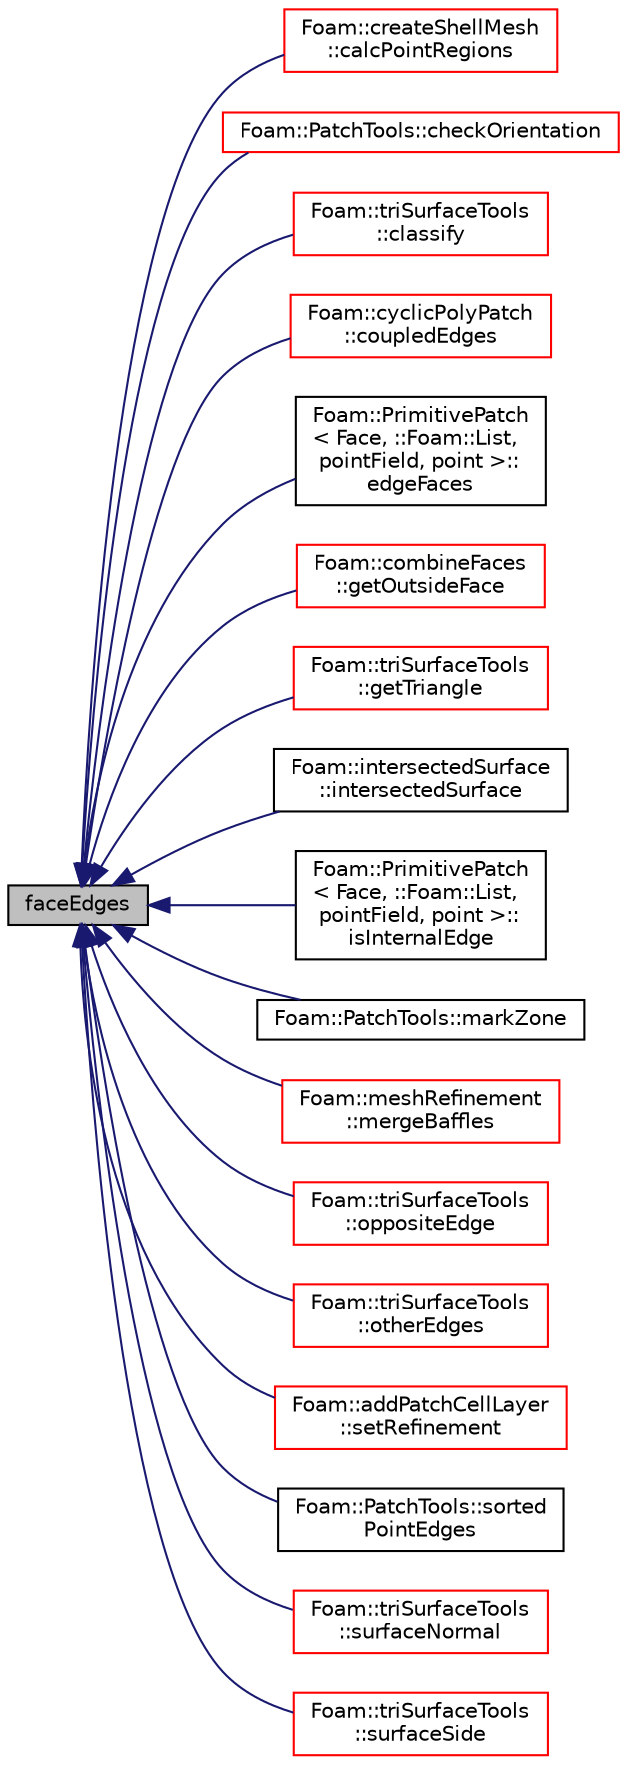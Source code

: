digraph "faceEdges"
{
  bgcolor="transparent";
  edge [fontname="Helvetica",fontsize="10",labelfontname="Helvetica",labelfontsize="10"];
  node [fontname="Helvetica",fontsize="10",shape=record];
  rankdir="LR";
  Node1511 [label="faceEdges",height=0.2,width=0.4,color="black", fillcolor="grey75", style="filled", fontcolor="black"];
  Node1511 -> Node1512 [dir="back",color="midnightblue",fontsize="10",style="solid",fontname="Helvetica"];
  Node1512 [label="Foam::createShellMesh\l::calcPointRegions",height=0.2,width=0.4,color="red",URL="$a22181.html#abd09fd2558d9fc41e9a503ce2976fe5f",tooltip="Helper: calculate point regions. The point region is the. "];
  Node1511 -> Node1517 [dir="back",color="midnightblue",fontsize="10",style="solid",fontname="Helvetica"];
  Node1517 [label="Foam::PatchTools::checkOrientation",height=0.2,width=0.4,color="red",URL="$a28681.html#a20f23e9ffe1102dccd75986b5435aef7",tooltip="Check for orientation issues. "];
  Node1511 -> Node1525 [dir="back",color="midnightblue",fontsize="10",style="solid",fontname="Helvetica"];
  Node1525 [label="Foam::triSurfaceTools\l::classify",height=0.2,width=0.4,color="red",URL="$a26673.html#a6f0ceda49a3cd2fbd6ab9655fd370e03",tooltip="Test point on plane of triangle to see if on edge or point or inside. "];
  Node1511 -> Node1527 [dir="back",color="midnightblue",fontsize="10",style="solid",fontname="Helvetica"];
  Node1527 [label="Foam::cyclicPolyPatch\l::coupledEdges",height=0.2,width=0.4,color="red",URL="$a28589.html#a4c970d354b1bca8ccb1dff0855586ed7",tooltip="Return connected edges (from patch local to neighbour patch local). "];
  Node1511 -> Node1802 [dir="back",color="midnightblue",fontsize="10",style="solid",fontname="Helvetica"];
  Node1802 [label="Foam::PrimitivePatch\l\< Face, ::Foam::List,\l pointField, point \>::\ledgeFaces",height=0.2,width=0.4,color="black",URL="$a28693.html#ad38ecd2902727a890ebd437731c271c8",tooltip="Return edge-face addressing. "];
  Node1511 -> Node1737 [dir="back",color="midnightblue",fontsize="10",style="solid",fontname="Helvetica"];
  Node1737 [label="Foam::combineFaces\l::getOutsideFace",height=0.2,width=0.4,color="red",URL="$a22393.html#af695da5d6484dda0cf20307778b302f0",tooltip="Gets outside of patch as a face (in mesh point labels) "];
  Node1511 -> Node1803 [dir="back",color="midnightblue",fontsize="10",style="solid",fontname="Helvetica"];
  Node1803 [label="Foam::triSurfaceTools\l::getTriangle",height=0.2,width=0.4,color="red",URL="$a26673.html#a4043fb05cae840c83b82a5f2fecd88e2",tooltip="Return index of triangle (or -1) using all three edges. "];
  Node1511 -> Node1814 [dir="back",color="midnightblue",fontsize="10",style="solid",fontname="Helvetica"];
  Node1814 [label="Foam::intersectedSurface\l::intersectedSurface",height=0.2,width=0.4,color="black",URL="$a26629.html#a6e95ab0cf81f4521899580c0caaaf6e7",tooltip="Construct from surface and intersection. isFirstSurface is needed. "];
  Node1511 -> Node1815 [dir="back",color="midnightblue",fontsize="10",style="solid",fontname="Helvetica"];
  Node1815 [label="Foam::PrimitivePatch\l\< Face, ::Foam::List,\l pointField, point \>::\lisInternalEdge",height=0.2,width=0.4,color="black",URL="$a28693.html#ac2458a175e66b555e443539d6c726e06",tooltip="Is internal edge? "];
  Node1511 -> Node1816 [dir="back",color="midnightblue",fontsize="10",style="solid",fontname="Helvetica"];
  Node1816 [label="Foam::PatchTools::markZone",height=0.2,width=0.4,color="black",URL="$a28681.html#ad2435fb883959634f5957c9e031b4671",tooltip="Fill faceZone with currentZone for every face reachable. "];
  Node1511 -> Node1563 [dir="back",color="midnightblue",fontsize="10",style="solid",fontname="Helvetica"];
  Node1563 [label="Foam::meshRefinement\l::mergeBaffles",height=0.2,width=0.4,color="red",URL="$a25857.html#aa959f1ef1377d3a4eaac5ff099280e50",tooltip="Merge baffles. Gets pairs of faces. "];
  Node1511 -> Node1806 [dir="back",color="midnightblue",fontsize="10",style="solid",fontname="Helvetica"];
  Node1806 [label="Foam::triSurfaceTools\l::oppositeEdge",height=0.2,width=0.4,color="red",URL="$a26673.html#add52a50eba859bf8d348958892f352c3",tooltip="Get edge opposite vertex (local numbering) "];
  Node1511 -> Node1808 [dir="back",color="midnightblue",fontsize="10",style="solid",fontname="Helvetica"];
  Node1808 [label="Foam::triSurfaceTools\l::otherEdges",height=0.2,width=0.4,color="red",URL="$a26673.html#af863d48b1d29c88398d625999e917a9d",tooltip="Get the two edges on facei counterclockwise after edgeI. "];
  Node1511 -> Node1745 [dir="back",color="midnightblue",fontsize="10",style="solid",fontname="Helvetica"];
  Node1745 [label="Foam::addPatchCellLayer\l::setRefinement",height=0.2,width=0.4,color="red",URL="$a22385.html#a9488cb0518f21b76444c508cc9658d64",tooltip="Play commands into polyTopoChange to create layers on top. "];
  Node1511 -> Node1817 [dir="back",color="midnightblue",fontsize="10",style="solid",fontname="Helvetica"];
  Node1817 [label="Foam::PatchTools::sorted\lPointEdges",height=0.2,width=0.4,color="black",URL="$a28681.html#ade266c84d472629a66d2ec0f9c8f2ff9"];
  Node1511 -> Node1818 [dir="back",color="midnightblue",fontsize="10",style="solid",fontname="Helvetica"];
  Node1818 [label="Foam::triSurfaceTools\l::surfaceNormal",height=0.2,width=0.4,color="red",URL="$a26673.html#a8eee26c9d18f7a7ae2c5654f82c339d8",tooltip="Triangle (unit) normal. If nearest point to triangle on edge use. "];
  Node1511 -> Node1823 [dir="back",color="midnightblue",fontsize="10",style="solid",fontname="Helvetica"];
  Node1823 [label="Foam::triSurfaceTools\l::surfaceSide",height=0.2,width=0.4,color="red",URL="$a26673.html#ae00858e2e83c342b4f2520e8db4bd345",tooltip="Given nearest point (to sample) on surface determines which side. "];
}
